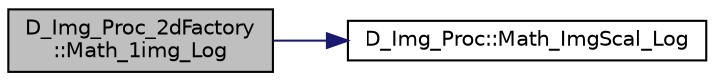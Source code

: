 digraph "D_Img_Proc_2dFactory::Math_1img_Log"
{
 // LATEX_PDF_SIZE
  edge [fontname="Helvetica",fontsize="10",labelfontname="Helvetica",labelfontsize="10"];
  node [fontname="Helvetica",fontsize="10",shape=record];
  rankdir="LR";
  Node1 [label="D_Img_Proc_2dFactory\l::Math_1img_Log",height=0.2,width=0.4,color="black", fillcolor="grey75", style="filled", fontcolor="black",tooltip=" "];
  Node1 -> Node2 [color="midnightblue",fontsize="10",style="solid",fontname="Helvetica"];
  Node2 [label="D_Img_Proc::Math_ImgScal_Log",height=0.2,width=0.4,color="black", fillcolor="white", style="filled",URL="$class_d___img___proc.html#acd44bced7af4c97380952e1d0a134103",tooltip=" "];
}
